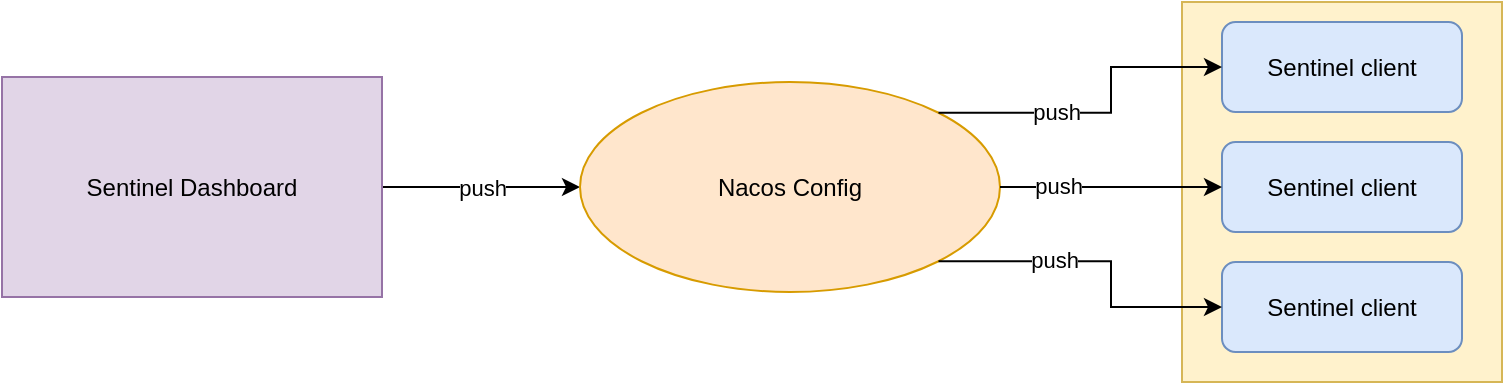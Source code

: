 <mxfile version="21.6.1" type="github">
  <diagram name="第 1 页" id="DBPfqXYwVOIdsHyhTNhN">
    <mxGraphModel dx="988" dy="535" grid="1" gridSize="10" guides="1" tooltips="1" connect="1" arrows="1" fold="1" page="1" pageScale="1" pageWidth="827" pageHeight="1169" math="0" shadow="0">
      <root>
        <mxCell id="0" />
        <mxCell id="1" parent="0" />
        <mxCell id="FGEGBE4F1aN0uVuU4Zxw-15" style="edgeStyle=orthogonalEdgeStyle;rounded=0;orthogonalLoop=1;jettySize=auto;html=1;exitX=1;exitY=0.5;exitDx=0;exitDy=0;entryX=0;entryY=0.5;entryDx=0;entryDy=0;" edge="1" parent="1" source="FGEGBE4F1aN0uVuU4Zxw-1" target="FGEGBE4F1aN0uVuU4Zxw-2">
          <mxGeometry relative="1" as="geometry" />
        </mxCell>
        <mxCell id="FGEGBE4F1aN0uVuU4Zxw-19" value="push" style="edgeLabel;html=1;align=center;verticalAlign=middle;resizable=0;points=[];" vertex="1" connectable="0" parent="FGEGBE4F1aN0uVuU4Zxw-15">
          <mxGeometry x="-0.19" relative="1" as="geometry">
            <mxPoint x="10" as="offset" />
          </mxGeometry>
        </mxCell>
        <mxCell id="FGEGBE4F1aN0uVuU4Zxw-1" value="Sentinel Dashboard" style="rounded=0;whiteSpace=wrap;html=1;fillColor=#e1d5e7;strokeColor=#9673a6;" vertex="1" parent="1">
          <mxGeometry x="20" y="512.5" width="190" height="110" as="geometry" />
        </mxCell>
        <mxCell id="FGEGBE4F1aN0uVuU4Zxw-2" value="Nacos Config" style="ellipse;whiteSpace=wrap;html=1;fillColor=#ffe6cc;strokeColor=#d79b00;" vertex="1" parent="1">
          <mxGeometry x="309" y="515" width="210" height="105" as="geometry" />
        </mxCell>
        <mxCell id="FGEGBE4F1aN0uVuU4Zxw-4" value="" style="rounded=0;whiteSpace=wrap;html=1;fillColor=#fff2cc;strokeColor=#d6b656;" vertex="1" parent="1">
          <mxGeometry x="610" y="475" width="160" height="190" as="geometry" />
        </mxCell>
        <mxCell id="FGEGBE4F1aN0uVuU4Zxw-6" value="Sentinel client" style="rounded=1;whiteSpace=wrap;html=1;fillColor=#dae8fc;strokeColor=#6c8ebf;" vertex="1" parent="1">
          <mxGeometry x="630" y="545" width="120" height="45" as="geometry" />
        </mxCell>
        <mxCell id="FGEGBE4F1aN0uVuU4Zxw-7" value="Sentinel client" style="rounded=1;whiteSpace=wrap;html=1;fillColor=#dae8fc;strokeColor=#6c8ebf;" vertex="1" parent="1">
          <mxGeometry x="630" y="485" width="120" height="45" as="geometry" />
        </mxCell>
        <mxCell id="FGEGBE4F1aN0uVuU4Zxw-8" value="Sentinel client" style="rounded=1;whiteSpace=wrap;html=1;fillColor=#dae8fc;strokeColor=#6c8ebf;" vertex="1" parent="1">
          <mxGeometry x="630" y="605" width="120" height="45" as="geometry" />
        </mxCell>
        <mxCell id="FGEGBE4F1aN0uVuU4Zxw-16" style="edgeStyle=orthogonalEdgeStyle;rounded=0;orthogonalLoop=1;jettySize=auto;html=1;entryX=0;entryY=0.5;entryDx=0;entryDy=0;" edge="1" parent="1" source="FGEGBE4F1aN0uVuU4Zxw-2" target="FGEGBE4F1aN0uVuU4Zxw-6">
          <mxGeometry relative="1" as="geometry" />
        </mxCell>
        <mxCell id="FGEGBE4F1aN0uVuU4Zxw-21" value="push" style="edgeLabel;html=1;align=center;verticalAlign=middle;resizable=0;points=[];" vertex="1" connectable="0" parent="FGEGBE4F1aN0uVuU4Zxw-16">
          <mxGeometry x="-0.474" y="-1" relative="1" as="geometry">
            <mxPoint y="-2" as="offset" />
          </mxGeometry>
        </mxCell>
        <mxCell id="FGEGBE4F1aN0uVuU4Zxw-17" style="edgeStyle=orthogonalEdgeStyle;rounded=0;orthogonalLoop=1;jettySize=auto;html=1;exitX=1;exitY=0;exitDx=0;exitDy=0;entryX=0;entryY=0.5;entryDx=0;entryDy=0;" edge="1" parent="1" source="FGEGBE4F1aN0uVuU4Zxw-2" target="FGEGBE4F1aN0uVuU4Zxw-7">
          <mxGeometry relative="1" as="geometry" />
        </mxCell>
        <mxCell id="FGEGBE4F1aN0uVuU4Zxw-20" value="push" style="edgeLabel;html=1;align=center;verticalAlign=middle;resizable=0;points=[];" vertex="1" connectable="0" parent="FGEGBE4F1aN0uVuU4Zxw-17">
          <mxGeometry x="-0.289" y="-1" relative="1" as="geometry">
            <mxPoint y="-2" as="offset" />
          </mxGeometry>
        </mxCell>
        <mxCell id="FGEGBE4F1aN0uVuU4Zxw-18" style="edgeStyle=orthogonalEdgeStyle;rounded=0;orthogonalLoop=1;jettySize=auto;html=1;exitX=1;exitY=1;exitDx=0;exitDy=0;entryX=0;entryY=0.5;entryDx=0;entryDy=0;" edge="1" parent="1" source="FGEGBE4F1aN0uVuU4Zxw-2" target="FGEGBE4F1aN0uVuU4Zxw-8">
          <mxGeometry relative="1" as="geometry" />
        </mxCell>
        <mxCell id="FGEGBE4F1aN0uVuU4Zxw-22" value="push" style="edgeLabel;html=1;align=center;verticalAlign=middle;resizable=0;points=[];" vertex="1" connectable="0" parent="FGEGBE4F1aN0uVuU4Zxw-18">
          <mxGeometry x="-0.428" y="-1" relative="1" as="geometry">
            <mxPoint x="11" y="-2" as="offset" />
          </mxGeometry>
        </mxCell>
      </root>
    </mxGraphModel>
  </diagram>
</mxfile>
